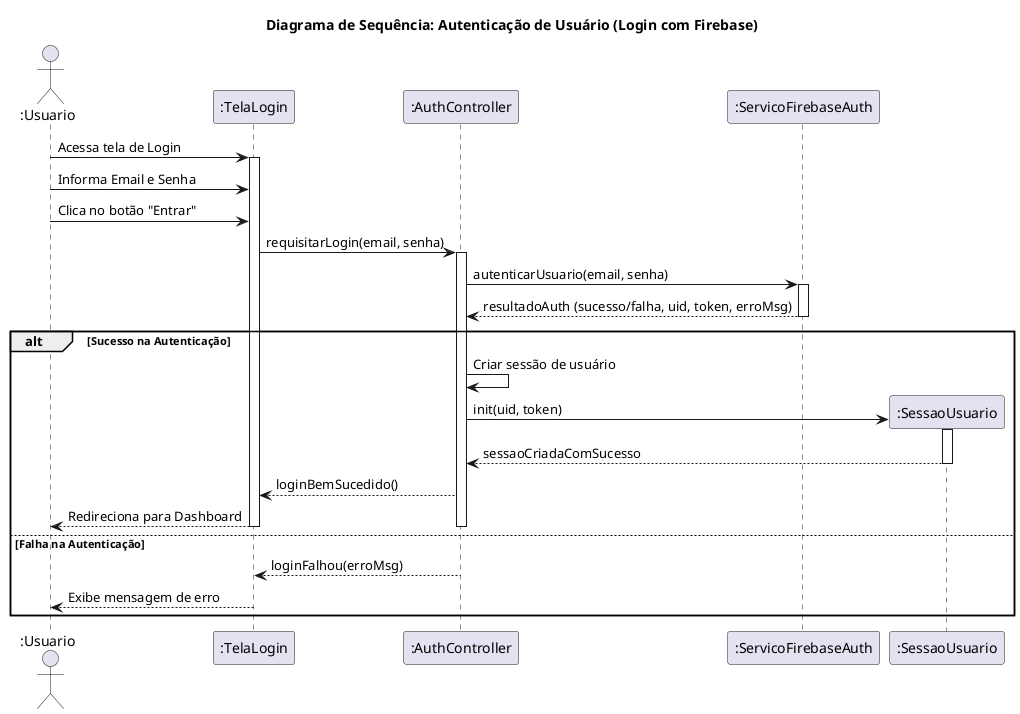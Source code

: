 @startuml

title Diagrama de Sequência: Autenticação de Usuário (Login com Firebase)

actor ":Usuario" as User
participant ":TelaLogin" as Tela
participant ":AuthController" as Controller
participant ":ServicoFirebaseAuth" as FirebaseAuth
' REMOVIDO: participant ":SessaoUsuario" as Sessao 

User -> Tela: Acessa tela de Login
activate Tela

User -> Tela: Informa Email e Senha
User -> Tela: Clica no botão "Entrar"

Tela -> Controller: requisitarLogin(email, senha)
activate Controller

Controller -> FirebaseAuth: autenticarUsuario(email, senha)
activate FirebaseAuth
FirebaseAuth --> Controller: resultadoAuth (sucesso/falha, uid, token, erroMsg)
deactivate FirebaseAuth

alt Sucesso na Autenticação

    Controller -> Controller: Criar sessão de usuário
    create participant ":SessaoUsuario" as Sessao
    Controller -> Sessao: init(uid, token)
    activate Sessao
    Sessao --> Controller: sessaoCriadaComSucesso
    deactivate Sessao

    Controller --> Tela: loginBemSucedido()
    Tela --> User: Redireciona para Dashboard
    deactivate Tela
    deactivate Controller

else Falha na Autenticação

    Controller --> Tela: loginFalhou(erroMsg)
    Tela --> User: Exibe mensagem de erro
    deactivate Controller

end

@enduml